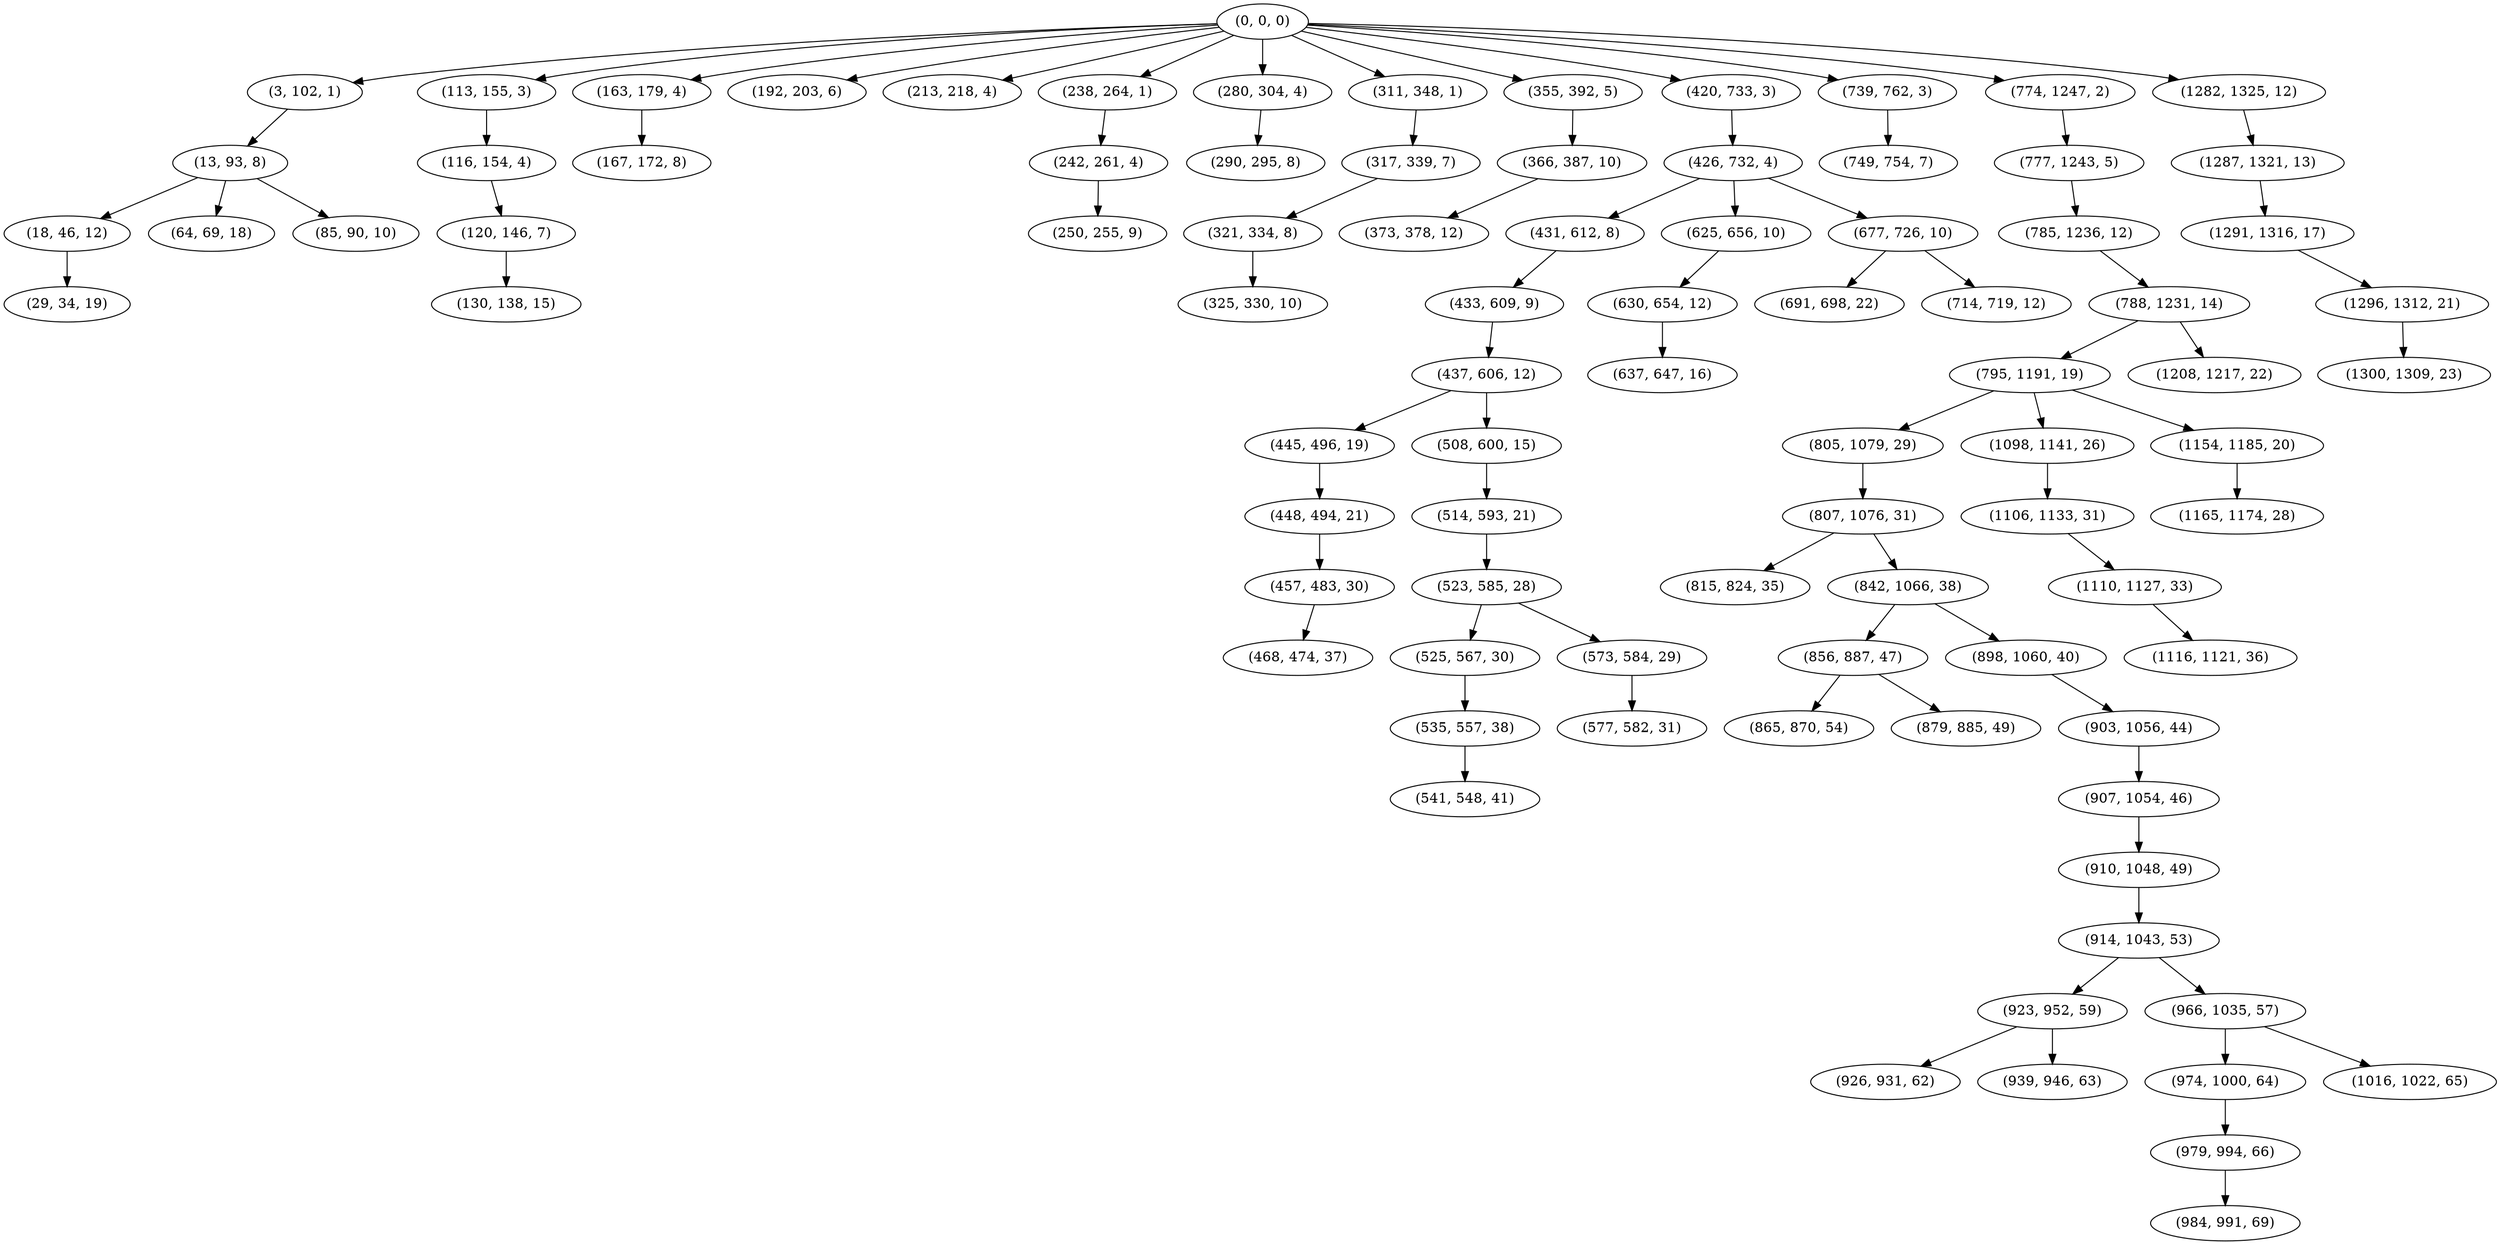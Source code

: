 digraph tree {
    "(0, 0, 0)";
    "(3, 102, 1)";
    "(13, 93, 8)";
    "(18, 46, 12)";
    "(29, 34, 19)";
    "(64, 69, 18)";
    "(85, 90, 10)";
    "(113, 155, 3)";
    "(116, 154, 4)";
    "(120, 146, 7)";
    "(130, 138, 15)";
    "(163, 179, 4)";
    "(167, 172, 8)";
    "(192, 203, 6)";
    "(213, 218, 4)";
    "(238, 264, 1)";
    "(242, 261, 4)";
    "(250, 255, 9)";
    "(280, 304, 4)";
    "(290, 295, 8)";
    "(311, 348, 1)";
    "(317, 339, 7)";
    "(321, 334, 8)";
    "(325, 330, 10)";
    "(355, 392, 5)";
    "(366, 387, 10)";
    "(373, 378, 12)";
    "(420, 733, 3)";
    "(426, 732, 4)";
    "(431, 612, 8)";
    "(433, 609, 9)";
    "(437, 606, 12)";
    "(445, 496, 19)";
    "(448, 494, 21)";
    "(457, 483, 30)";
    "(468, 474, 37)";
    "(508, 600, 15)";
    "(514, 593, 21)";
    "(523, 585, 28)";
    "(525, 567, 30)";
    "(535, 557, 38)";
    "(541, 548, 41)";
    "(573, 584, 29)";
    "(577, 582, 31)";
    "(625, 656, 10)";
    "(630, 654, 12)";
    "(637, 647, 16)";
    "(677, 726, 10)";
    "(691, 698, 22)";
    "(714, 719, 12)";
    "(739, 762, 3)";
    "(749, 754, 7)";
    "(774, 1247, 2)";
    "(777, 1243, 5)";
    "(785, 1236, 12)";
    "(788, 1231, 14)";
    "(795, 1191, 19)";
    "(805, 1079, 29)";
    "(807, 1076, 31)";
    "(815, 824, 35)";
    "(842, 1066, 38)";
    "(856, 887, 47)";
    "(865, 870, 54)";
    "(879, 885, 49)";
    "(898, 1060, 40)";
    "(903, 1056, 44)";
    "(907, 1054, 46)";
    "(910, 1048, 49)";
    "(914, 1043, 53)";
    "(923, 952, 59)";
    "(926, 931, 62)";
    "(939, 946, 63)";
    "(966, 1035, 57)";
    "(974, 1000, 64)";
    "(979, 994, 66)";
    "(984, 991, 69)";
    "(1016, 1022, 65)";
    "(1098, 1141, 26)";
    "(1106, 1133, 31)";
    "(1110, 1127, 33)";
    "(1116, 1121, 36)";
    "(1154, 1185, 20)";
    "(1165, 1174, 28)";
    "(1208, 1217, 22)";
    "(1282, 1325, 12)";
    "(1287, 1321, 13)";
    "(1291, 1316, 17)";
    "(1296, 1312, 21)";
    "(1300, 1309, 23)";
    "(0, 0, 0)" -> "(3, 102, 1)";
    "(0, 0, 0)" -> "(113, 155, 3)";
    "(0, 0, 0)" -> "(163, 179, 4)";
    "(0, 0, 0)" -> "(192, 203, 6)";
    "(0, 0, 0)" -> "(213, 218, 4)";
    "(0, 0, 0)" -> "(238, 264, 1)";
    "(0, 0, 0)" -> "(280, 304, 4)";
    "(0, 0, 0)" -> "(311, 348, 1)";
    "(0, 0, 0)" -> "(355, 392, 5)";
    "(0, 0, 0)" -> "(420, 733, 3)";
    "(0, 0, 0)" -> "(739, 762, 3)";
    "(0, 0, 0)" -> "(774, 1247, 2)";
    "(0, 0, 0)" -> "(1282, 1325, 12)";
    "(3, 102, 1)" -> "(13, 93, 8)";
    "(13, 93, 8)" -> "(18, 46, 12)";
    "(13, 93, 8)" -> "(64, 69, 18)";
    "(13, 93, 8)" -> "(85, 90, 10)";
    "(18, 46, 12)" -> "(29, 34, 19)";
    "(113, 155, 3)" -> "(116, 154, 4)";
    "(116, 154, 4)" -> "(120, 146, 7)";
    "(120, 146, 7)" -> "(130, 138, 15)";
    "(163, 179, 4)" -> "(167, 172, 8)";
    "(238, 264, 1)" -> "(242, 261, 4)";
    "(242, 261, 4)" -> "(250, 255, 9)";
    "(280, 304, 4)" -> "(290, 295, 8)";
    "(311, 348, 1)" -> "(317, 339, 7)";
    "(317, 339, 7)" -> "(321, 334, 8)";
    "(321, 334, 8)" -> "(325, 330, 10)";
    "(355, 392, 5)" -> "(366, 387, 10)";
    "(366, 387, 10)" -> "(373, 378, 12)";
    "(420, 733, 3)" -> "(426, 732, 4)";
    "(426, 732, 4)" -> "(431, 612, 8)";
    "(426, 732, 4)" -> "(625, 656, 10)";
    "(426, 732, 4)" -> "(677, 726, 10)";
    "(431, 612, 8)" -> "(433, 609, 9)";
    "(433, 609, 9)" -> "(437, 606, 12)";
    "(437, 606, 12)" -> "(445, 496, 19)";
    "(437, 606, 12)" -> "(508, 600, 15)";
    "(445, 496, 19)" -> "(448, 494, 21)";
    "(448, 494, 21)" -> "(457, 483, 30)";
    "(457, 483, 30)" -> "(468, 474, 37)";
    "(508, 600, 15)" -> "(514, 593, 21)";
    "(514, 593, 21)" -> "(523, 585, 28)";
    "(523, 585, 28)" -> "(525, 567, 30)";
    "(523, 585, 28)" -> "(573, 584, 29)";
    "(525, 567, 30)" -> "(535, 557, 38)";
    "(535, 557, 38)" -> "(541, 548, 41)";
    "(573, 584, 29)" -> "(577, 582, 31)";
    "(625, 656, 10)" -> "(630, 654, 12)";
    "(630, 654, 12)" -> "(637, 647, 16)";
    "(677, 726, 10)" -> "(691, 698, 22)";
    "(677, 726, 10)" -> "(714, 719, 12)";
    "(739, 762, 3)" -> "(749, 754, 7)";
    "(774, 1247, 2)" -> "(777, 1243, 5)";
    "(777, 1243, 5)" -> "(785, 1236, 12)";
    "(785, 1236, 12)" -> "(788, 1231, 14)";
    "(788, 1231, 14)" -> "(795, 1191, 19)";
    "(788, 1231, 14)" -> "(1208, 1217, 22)";
    "(795, 1191, 19)" -> "(805, 1079, 29)";
    "(795, 1191, 19)" -> "(1098, 1141, 26)";
    "(795, 1191, 19)" -> "(1154, 1185, 20)";
    "(805, 1079, 29)" -> "(807, 1076, 31)";
    "(807, 1076, 31)" -> "(815, 824, 35)";
    "(807, 1076, 31)" -> "(842, 1066, 38)";
    "(842, 1066, 38)" -> "(856, 887, 47)";
    "(842, 1066, 38)" -> "(898, 1060, 40)";
    "(856, 887, 47)" -> "(865, 870, 54)";
    "(856, 887, 47)" -> "(879, 885, 49)";
    "(898, 1060, 40)" -> "(903, 1056, 44)";
    "(903, 1056, 44)" -> "(907, 1054, 46)";
    "(907, 1054, 46)" -> "(910, 1048, 49)";
    "(910, 1048, 49)" -> "(914, 1043, 53)";
    "(914, 1043, 53)" -> "(923, 952, 59)";
    "(914, 1043, 53)" -> "(966, 1035, 57)";
    "(923, 952, 59)" -> "(926, 931, 62)";
    "(923, 952, 59)" -> "(939, 946, 63)";
    "(966, 1035, 57)" -> "(974, 1000, 64)";
    "(966, 1035, 57)" -> "(1016, 1022, 65)";
    "(974, 1000, 64)" -> "(979, 994, 66)";
    "(979, 994, 66)" -> "(984, 991, 69)";
    "(1098, 1141, 26)" -> "(1106, 1133, 31)";
    "(1106, 1133, 31)" -> "(1110, 1127, 33)";
    "(1110, 1127, 33)" -> "(1116, 1121, 36)";
    "(1154, 1185, 20)" -> "(1165, 1174, 28)";
    "(1282, 1325, 12)" -> "(1287, 1321, 13)";
    "(1287, 1321, 13)" -> "(1291, 1316, 17)";
    "(1291, 1316, 17)" -> "(1296, 1312, 21)";
    "(1296, 1312, 21)" -> "(1300, 1309, 23)";
}
